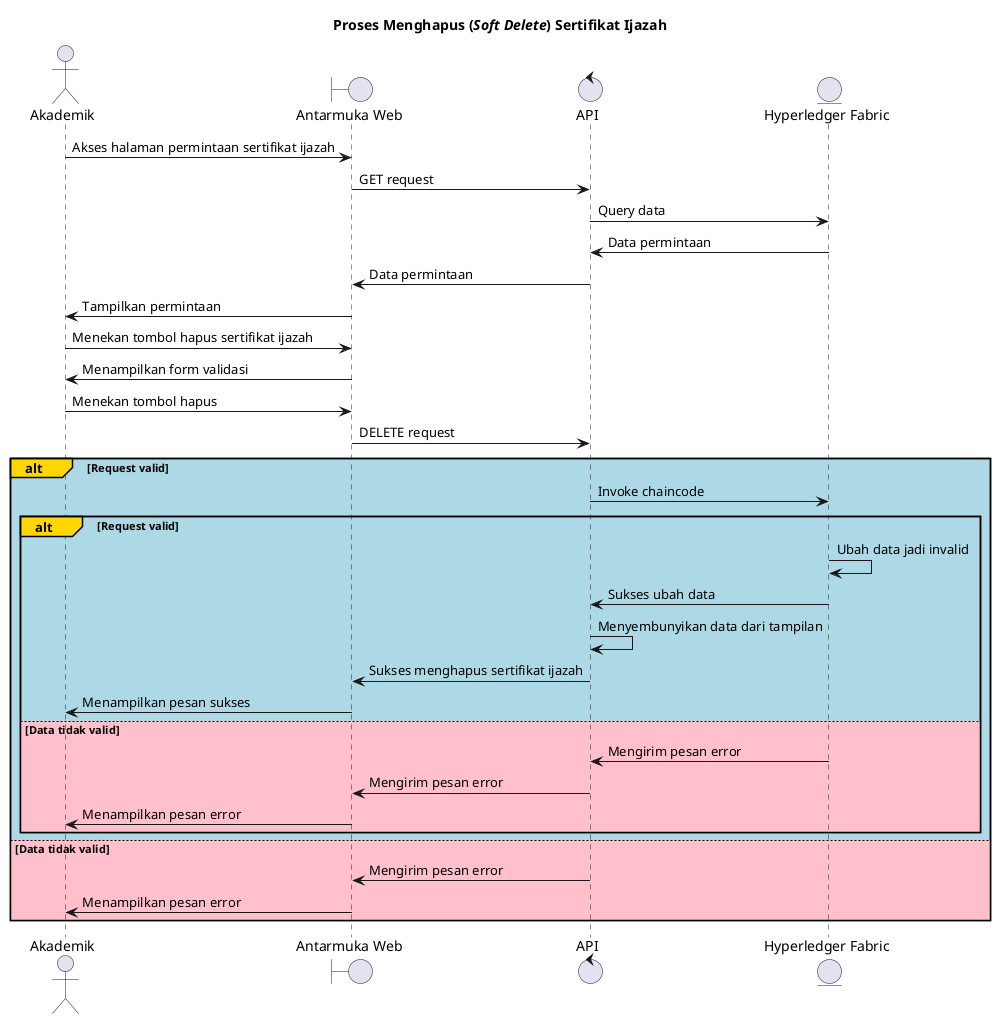 @startuml SD-5

title Proses Menghapus (//Soft Delete//) Sertifikat Ijazah

actor       Akademik                      as user
boundary    "Antarmuka Web"               as ui
control     API                           as api
entity      "Hyperledger Fabric"          as fabric

user -> ui : Akses halaman permintaan sertifikat ijazah
ui -> api : GET request
api -> fabric: Query data
fabric -> api: Data permintaan
api -> ui: Data permintaan
ui -> user: Tampilkan permintaan

user -> ui : Menekan tombol hapus sertifikat ijazah
ui -> user: Menampilkan form validasi
user-> ui: Menekan tombol hapus
ui -> api : DELETE request

alt#Gold #LightBlue Request valid
    api -> fabric: Invoke chaincode

    alt#Gold #LightBlue Request valid
        fabric -> fabric: Ubah data jadi invalid
        fabric -> api: Sukses ubah data
        api -> api: Menyembunyikan data dari tampilan
        api -> ui: Sukses menghapus sertifikat ijazah
        ui -> user: Menampilkan pesan sukses
    else #Pink Data tidak valid
        fabric -> api: Mengirim pesan error
        api -> ui: Mengirim pesan error
        ui -> user: Menampilkan pesan error
    end

else #Pink Data tidak valid
    api -> ui: Mengirim pesan error
    ui -> user: Menampilkan pesan error
end

@enduml
